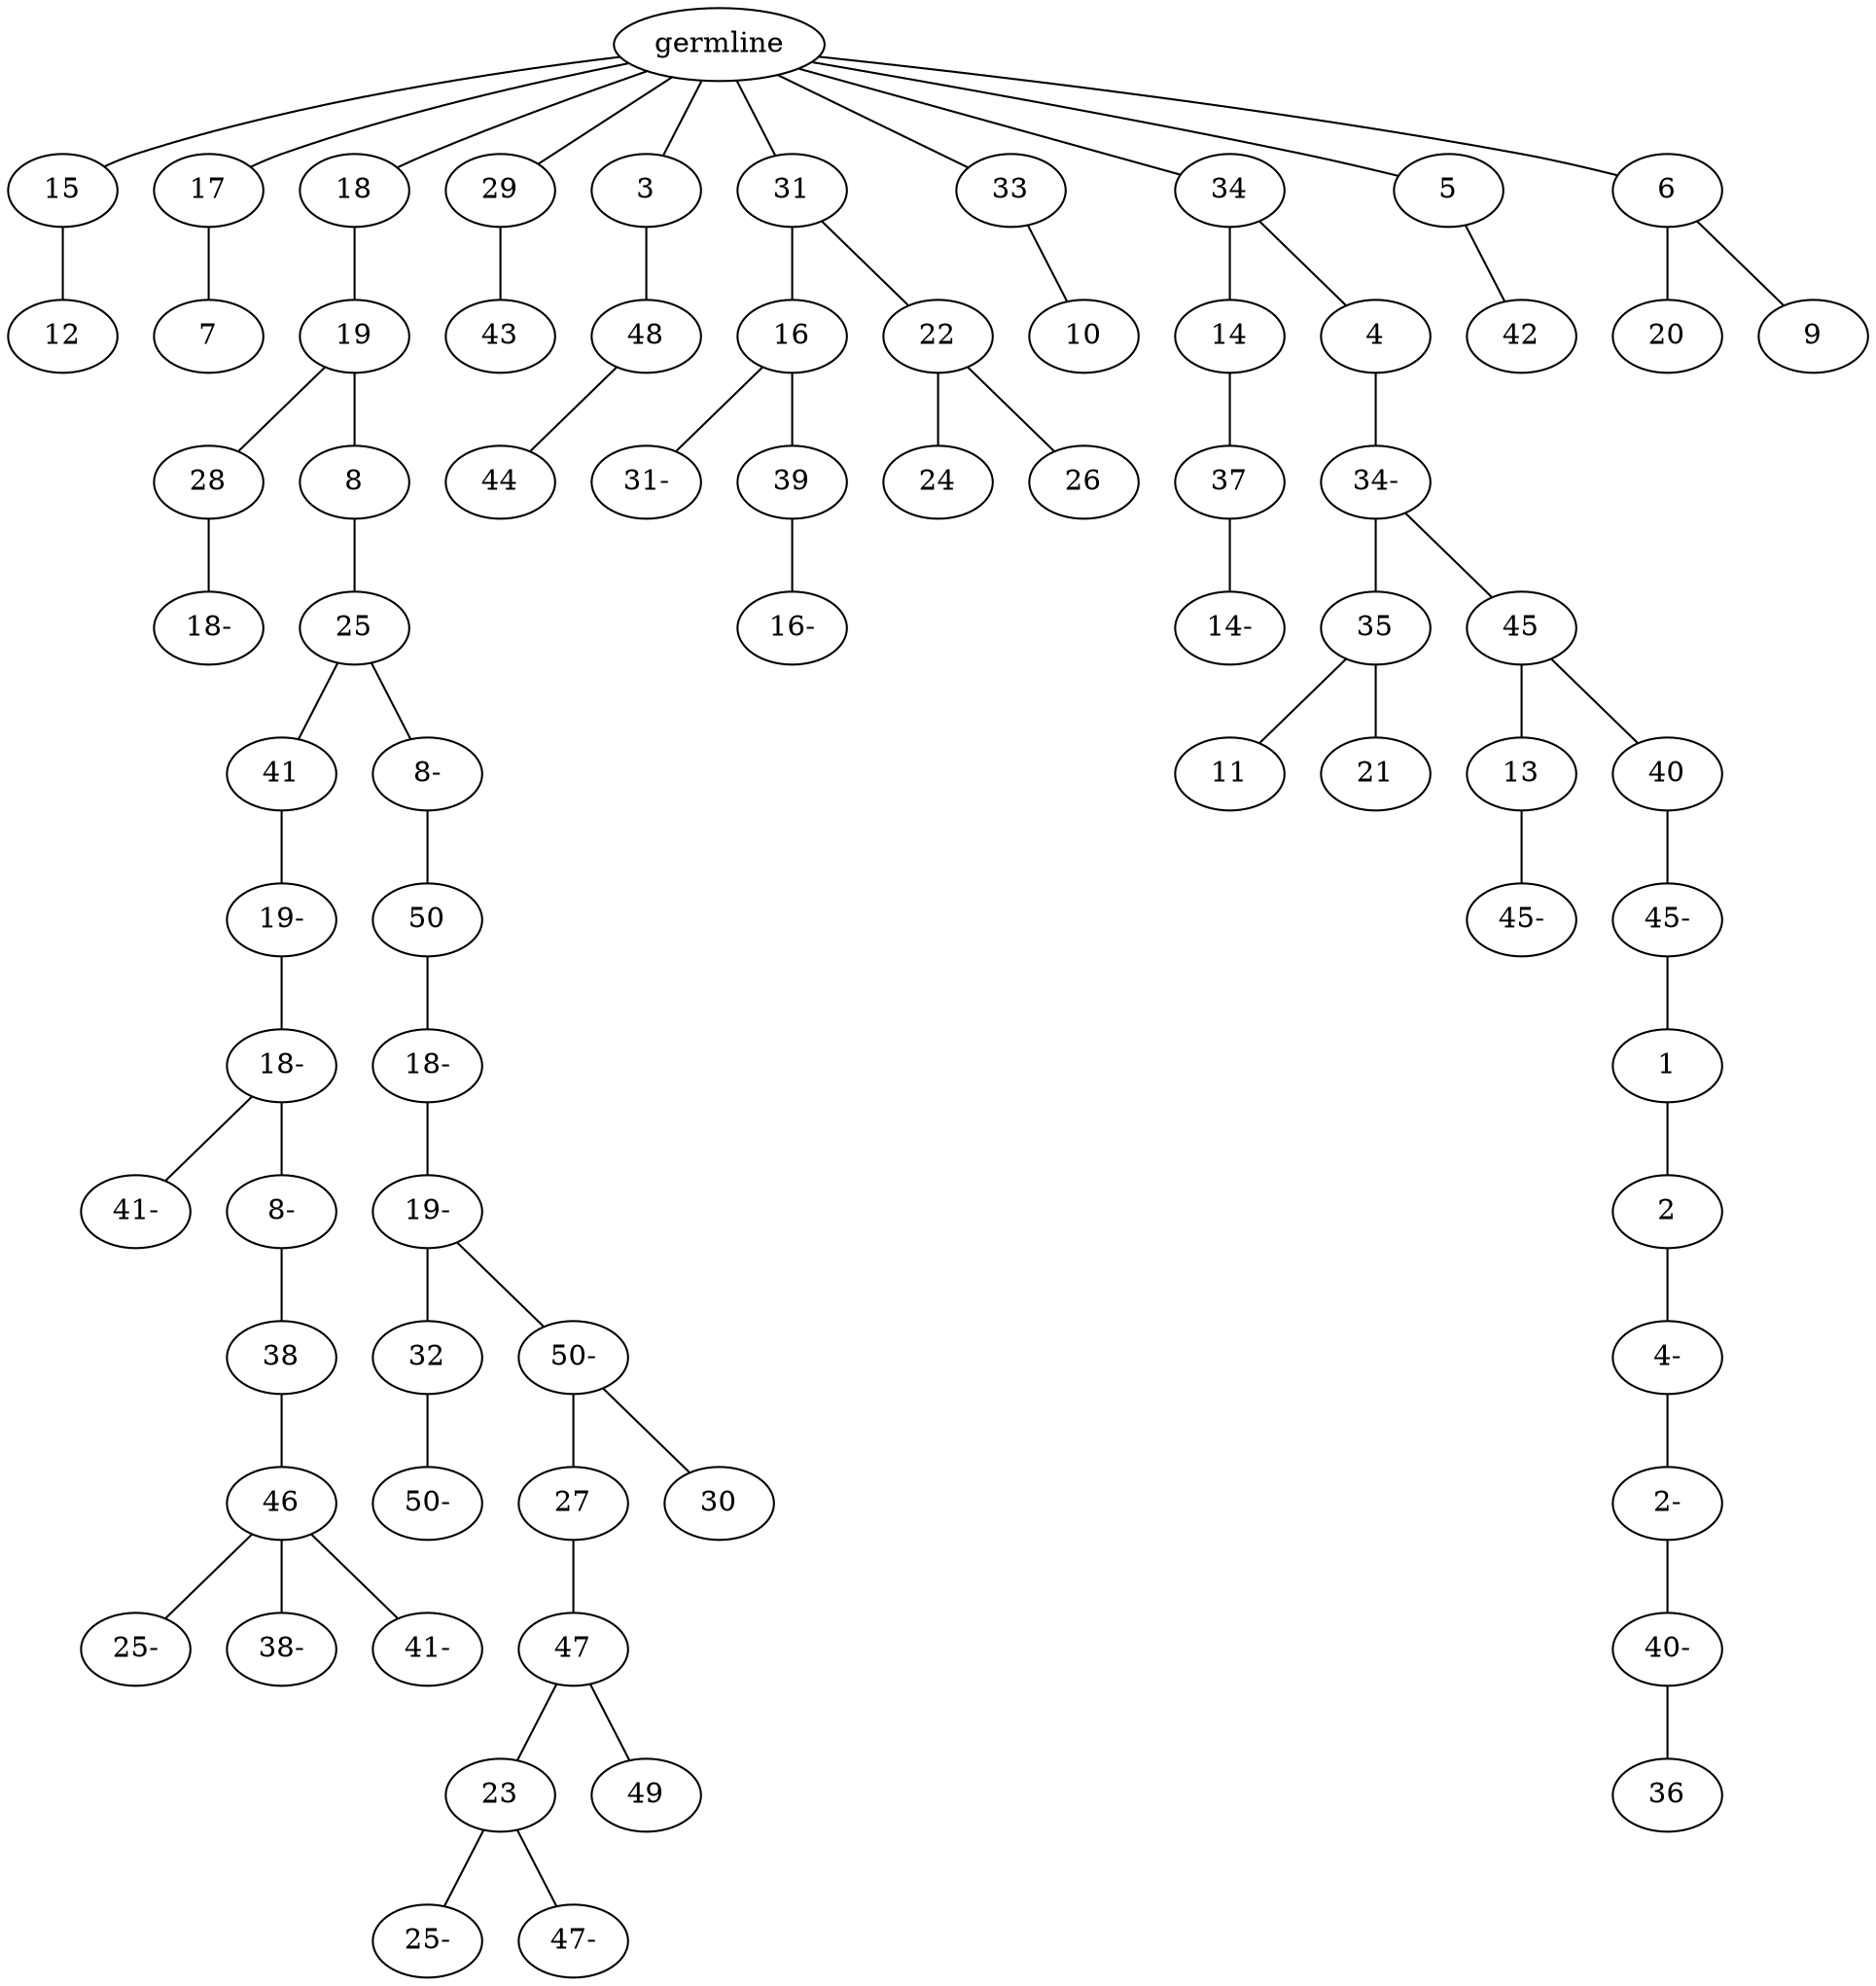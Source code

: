 graph tree {
    "140141803807936" [label="germline"];
    "140141803875632" [label="15"];
    "140141803874384" [label="12"];
    "140141803870192" [label="17"];
    "140141803874672" [label="7"];
    "140141803869712" [label="18"];
    "140141803873808" [label="19"];
    "140141803782976" [label="28"];
    "140141803784992" [label="18-"];
    "140141803784944" [label="8"];
    "140141804667088" [label="25"];
    "140141804667760" [label="41"];
    "140141804670304" [label="19-"];
    "140141804670880" [label="18-"];
    "140141804669776" [label="41-"];
    "140141804669056" [label="8-"];
    "140141804668000" [label="38"];
    "140141804670496" [label="46"];
    "140141804667616" [label="25-"];
    "140141804669680" [label="38-"];
    "140141804669824" [label="41-"];
    "140141804670832" [label="8-"];
    "140141804667856" [label="50"];
    "140141804667664" [label="18-"];
    "140141804669536" [label="19-"];
    "140141804669728" [label="32"];
    "140141804667520" [label="50-"];
    "140141804667472" [label="50-"];
    "140141804670544" [label="27"];
    "140141804670784" [label="47"];
    "140141803852896" [label="23"];
    "140141803910000" [label="25-"];
    "140141803910288" [label="47-"];
    "140141803852032" [label="49"];
    "140141804670928" [label="30"];
    "140141803872112" [label="29"];
    "140141803783408" [label="43"];
    "140141803872944" [label="3"];
    "140141803241680" [label="48"];
    "140141804668384" [label="44"];
    "140141803873136" [label="31"];
    "140141804667904" [label="16"];
    "140141804667808" [label="31-"];
    "140141804668480" [label="39"];
    "140141804669968" [label="16-"];
    "140141804668816" [label="22"];
    "140141804667184" [label="24"];
    "140141804669200" [label="26"];
    "140141803853856" [label="33"];
    "140141804670208" [label="10"];
    "140141803851984" [label="34"];
    "140141804669632" [label="14"];
    "140141803911968" [label="37"];
    "140141803261712" [label="14-"];
    "140141804668672" [label="4"];
    "140141803909952" [label="34-"];
    "140141803912448" [label="35"];
    "140141803910912" [label="11"];
    "140141803909376" [label="21"];
    "140141803913024" [label="45"];
    "140141803911248" [label="13"];
    "140141803909808" [label="45-"];
    "140141803909712" [label="40"];
    "140141803910480" [label="45-"];
    "140141803911632" [label="1"];
    "140141803911296" [label="2"];
    "140141803909232" [label="4-"];
    "140141803912208" [label="2-"];
    "140141803911152" [label="40-"];
    "140141803911680" [label="36"];
    "140141803784368" [label="5"];
    "140141803909664" [label="42"];
    "140141804667376" [label="6"];
    "140141803910672" [label="20"];
    "140141803912112" [label="9"];
    "140141803807936" -- "140141803875632";
    "140141803807936" -- "140141803870192";
    "140141803807936" -- "140141803869712";
    "140141803807936" -- "140141803872112";
    "140141803807936" -- "140141803872944";
    "140141803807936" -- "140141803873136";
    "140141803807936" -- "140141803853856";
    "140141803807936" -- "140141803851984";
    "140141803807936" -- "140141803784368";
    "140141803807936" -- "140141804667376";
    "140141803875632" -- "140141803874384";
    "140141803870192" -- "140141803874672";
    "140141803869712" -- "140141803873808";
    "140141803873808" -- "140141803782976";
    "140141803873808" -- "140141803784944";
    "140141803782976" -- "140141803784992";
    "140141803784944" -- "140141804667088";
    "140141804667088" -- "140141804667760";
    "140141804667088" -- "140141804670832";
    "140141804667760" -- "140141804670304";
    "140141804670304" -- "140141804670880";
    "140141804670880" -- "140141804669776";
    "140141804670880" -- "140141804669056";
    "140141804669056" -- "140141804668000";
    "140141804668000" -- "140141804670496";
    "140141804670496" -- "140141804667616";
    "140141804670496" -- "140141804669680";
    "140141804670496" -- "140141804669824";
    "140141804670832" -- "140141804667856";
    "140141804667856" -- "140141804667664";
    "140141804667664" -- "140141804669536";
    "140141804669536" -- "140141804669728";
    "140141804669536" -- "140141804667472";
    "140141804669728" -- "140141804667520";
    "140141804667472" -- "140141804670544";
    "140141804667472" -- "140141804670928";
    "140141804670544" -- "140141804670784";
    "140141804670784" -- "140141803852896";
    "140141804670784" -- "140141803852032";
    "140141803852896" -- "140141803910000";
    "140141803852896" -- "140141803910288";
    "140141803872112" -- "140141803783408";
    "140141803872944" -- "140141803241680";
    "140141803241680" -- "140141804668384";
    "140141803873136" -- "140141804667904";
    "140141803873136" -- "140141804668816";
    "140141804667904" -- "140141804667808";
    "140141804667904" -- "140141804668480";
    "140141804668480" -- "140141804669968";
    "140141804668816" -- "140141804667184";
    "140141804668816" -- "140141804669200";
    "140141803853856" -- "140141804670208";
    "140141803851984" -- "140141804669632";
    "140141803851984" -- "140141804668672";
    "140141804669632" -- "140141803911968";
    "140141803911968" -- "140141803261712";
    "140141804668672" -- "140141803909952";
    "140141803909952" -- "140141803912448";
    "140141803909952" -- "140141803913024";
    "140141803912448" -- "140141803910912";
    "140141803912448" -- "140141803909376";
    "140141803913024" -- "140141803911248";
    "140141803913024" -- "140141803909712";
    "140141803911248" -- "140141803909808";
    "140141803909712" -- "140141803910480";
    "140141803910480" -- "140141803911632";
    "140141803911632" -- "140141803911296";
    "140141803911296" -- "140141803909232";
    "140141803909232" -- "140141803912208";
    "140141803912208" -- "140141803911152";
    "140141803911152" -- "140141803911680";
    "140141803784368" -- "140141803909664";
    "140141804667376" -- "140141803910672";
    "140141804667376" -- "140141803912112";
}
